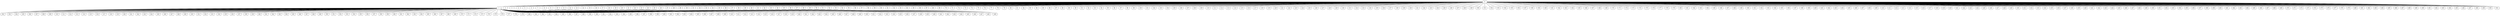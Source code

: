
graph graphname {
    0 -- 1
0 -- 2
0 -- 3
0 -- 4
0 -- 5
0 -- 6
0 -- 7
0 -- 8
0 -- 9
0 -- 10
0 -- 11
0 -- 12
0 -- 13
0 -- 14
0 -- 15
0 -- 16
0 -- 17
0 -- 18
0 -- 19
0 -- 20
0 -- 21
0 -- 22
0 -- 23
0 -- 24
0 -- 25
0 -- 26
0 -- 27
0 -- 28
0 -- 29
0 -- 30
0 -- 31
0 -- 32
0 -- 33
0 -- 34
0 -- 35
0 -- 36
0 -- 37
0 -- 38
0 -- 39
0 -- 40
0 -- 41
0 -- 42
0 -- 43
0 -- 44
0 -- 45
0 -- 46
0 -- 47
0 -- 48
0 -- 49
0 -- 50
0 -- 51
0 -- 52
0 -- 53
0 -- 54
0 -- 55
0 -- 56
0 -- 57
0 -- 58
0 -- 59
0 -- 60
0 -- 61
0 -- 62
0 -- 63
0 -- 64
0 -- 65
0 -- 66
0 -- 67
0 -- 68
0 -- 69
0 -- 70
0 -- 71
0 -- 72
0 -- 73
0 -- 74
0 -- 75
0 -- 76
0 -- 77
0 -- 78
0 -- 79
0 -- 80
0 -- 81
0 -- 82
0 -- 83
0 -- 84
0 -- 85
0 -- 86
0 -- 87
0 -- 88
0 -- 89
0 -- 90
0 -- 91
0 -- 92
0 -- 93
0 -- 94
0 -- 95
0 -- 96
0 -- 97
0 -- 98
0 -- 99
0 -- 100
0 -- 101
0 -- 102
0 -- 103
0 -- 104
0 -- 105
0 -- 106
0 -- 107
0 -- 108
0 -- 109
0 -- 110
0 -- 111
0 -- 112
0 -- 113
0 -- 114
0 -- 115
0 -- 116
0 -- 117
0 -- 118
0 -- 119
0 -- 120
0 -- 121
0 -- 122
0 -- 123
0 -- 124
0 -- 125
0 -- 126
0 -- 127
0 -- 128
0 -- 129
0 -- 130
0 -- 131
0 -- 132
0 -- 133
0 -- 134
0 -- 135
0 -- 136
0 -- 137
0 -- 138
0 -- 139
0 -- 140
0 -- 141
0 -- 142
0 -- 143
0 -- 144
0 -- 145
0 -- 146
0 -- 147
0 -- 148
0 -- 149
0 -- 150
0 -- 151
0 -- 152
0 -- 153
0 -- 154
0 -- 155
0 -- 156
0 -- 157
0 -- 158
0 -- 159
0 -- 160
0 -- 161
0 -- 162
0 -- 163
0 -- 164
0 -- 165
0 -- 166
0 -- 167
0 -- 168
0 -- 169
0 -- 170
0 -- 171
0 -- 172
0 -- 173
0 -- 174
0 -- 175
0 -- 176
0 -- 177
0 -- 178
0 -- 179
0 -- 180
0 -- 181
0 -- 182
0 -- 183
0 -- 184
0 -- 185
0 -- 186
0 -- 187
0 -- 188
0 -- 189
0 -- 190
0 -- 191
0 -- 192
0 -- 193
0 -- 194
0 -- 195
0 -- 196
0 -- 197
0 -- 198
0 -- 199
0 -- 200
0 -- 201
0 -- 202
0 -- 203
0 -- 204
0 -- 205
0 -- 206
0 -- 207
0 -- 208
0 -- 209
0 -- 210
0 -- 211
0 -- 212
0 -- 213
0 -- 214
0 -- 215
0 -- 216
0 -- 217
0 -- 218
0 -- 219
0 -- 220
0 -- 221
0 -- 222
0 -- 223
0 -- 224
0 -- 225
0 -- 226
0 -- 227
0 -- 228
0 -- 229
0 -- 230
0 -- 231
0 -- 232
0 -- 233
0 -- 234
0 -- 235
0 -- 236
0 -- 237
0 -- 238
0 -- 239
0 -- 240
0 -- 241
0 -- 242
0 -- 243
0 -- 244
0 -- 245
0 -- 246
0 -- 247
0 -- 248
0 -- 249
0 -- 250
0 -- 251
0 -- 252
0 -- 253
0 -- 254
0 -- 255
0 -- 256
0 -- 257
0 -- 258
0 -- 259
0 -- 260
0 -- 261
0 -- 262
0 -- 263
0 -- 264
0 -- 265
0 -- 266
0 -- 267
0 -- 268
0 -- 269
0 -- 270
0 -- 271
0 -- 272
0 -- 273
0 -- 274
0 -- 275
0 -- 276
0 -- 277
0 -- 278
0 -- 279
0 -- 280
0 -- 281
0 -- 282
0 -- 283
0 -- 284
0 -- 285
0 -- 286
0 -- 287
0 -- 288
0 -- 289
0 -- 290
0 -- 291
0 -- 292
0 -- 293
0 -- 294
0 -- 295
0 -- 296
0 -- 297
0 -- 298
0 -- 299
0 -- 300
0 -- 301
1 -- 302
1 -- 303
1 -- 304
1 -- 305
1 -- 306
1 -- 307
1 -- 308
1 -- 309
1 -- 310
1 -- 311
1 -- 312
1 -- 313
1 -- 314
1 -- 315
1 -- 316
1 -- 317
1 -- 318
1 -- 319
1 -- 320
1 -- 321
1 -- 322
1 -- 323
1 -- 324
1 -- 325
1 -- 326
1 -- 327
1 -- 328
1 -- 329
1 -- 330
1 -- 331
1 -- 332
1 -- 333
1 -- 334
1 -- 335
1 -- 336
1 -- 337
1 -- 338
1 -- 339
1 -- 340
1 -- 341
1 -- 342
1 -- 343
1 -- 344
1 -- 345
1 -- 346
1 -- 347
1 -- 348
1 -- 349
1 -- 350
1 -- 351
1 -- 352
1 -- 353
1 -- 354
1 -- 355
1 -- 356
1 -- 357
1 -- 358
1 -- 359
1 -- 360
1 -- 361
1 -- 362
1 -- 363
1 -- 364
1 -- 365
1 -- 366
1 -- 367
1 -- 368
1 -- 369
1 -- 370
1 -- 371
1 -- 372
1 -- 373
1 -- 374
1 -- 375
1 -- 376
1 -- 377
1 -- 378
1 -- 379
1 -- 380
1 -- 381
1 -- 382
1 -- 383
1 -- 384
1 -- 385
1 -- 386
1 -- 387
1 -- 388
1 -- 389
1 -- 390
1 -- 391
1 -- 392
1 -- 393
1 -- 394
1 -- 395
1 -- 396
1 -- 397
1 -- 398
1 -- 399
1 -- 400
1 -- 401
1 -- 402
1 -- 403
1 -- 404
1 -- 405
1 -- 406
1 -- 407
1 -- 408
1 -- 409
1 -- 410
1 -- 411
1 -- 412
1 -- 413
1 -- 414
1 -- 415
1 -- 416
1 -- 417
1 -- 418
1 -- 419
1 -- 420
1 -- 421
1 -- 422
1 -- 423
1 -- 424
1 -- 425
1 -- 426
1 -- 427
1 -- 428
1 -- 429
1 -- 430
1 -- 431
1 -- 432
1 -- 433
1 -- 434
1 -- 435
1 -- 436
1 -- 437
1 -- 438
1 -- 439
1 -- 440
1 -- 441
1 -- 442
1 -- 443
1 -- 444
1 -- 445
1 -- 446
1 -- 447
1 -- 448
1 -- 449

}

